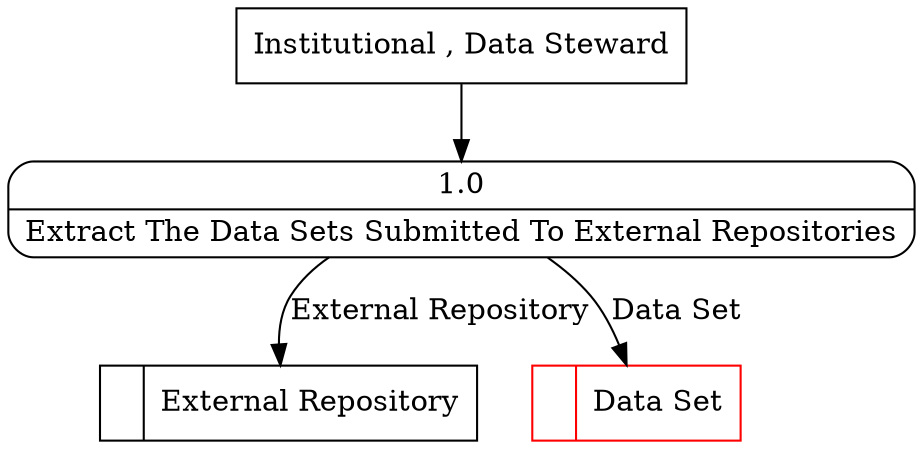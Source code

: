 digraph dfd2{ 
node[shape=record]
200 [label="<f0>  |<f1> External Repository " ];
201 [label="<f0>  |<f1> Data Set " color=red];
202 [label="Institutional , Data Steward" shape=box];
203 [label="{<f0> 1.0|<f1> Extract The Data Sets Submitted To External Repositories }" shape=Mrecord];
202 -> 203
203 -> 201 [label="Data Set"]
203 -> 200 [label="External Repository"]
}